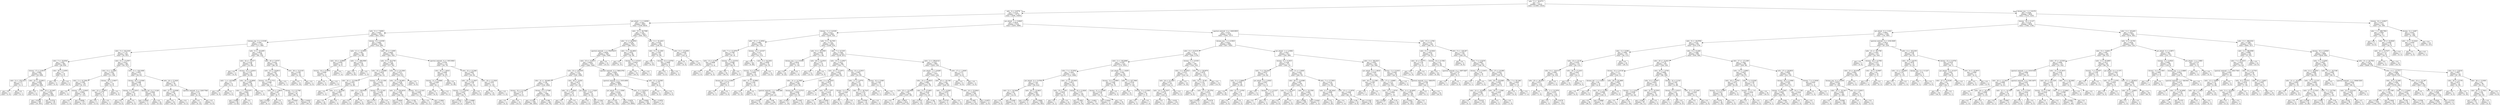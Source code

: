 digraph Tree {
node [shape=box] ;
0 [label="mfcc - 5 <= -38.9773\ngini = 0.5\nsamples = 23618\nvalue = [11808, 11810]"] ;
1 [label="mfcc - 6 <= 6.8779\ngini = 0.4123\nsamples = 14779\nvalue = [4294, 10485]"] ;
0 -> 1 [labeldistance=2.5, labelangle=45, headlabel="True"] ;
2 [label="pre_attack - 1 <= 0.8056\ngini = 0.1921\nsamples = 9655\nvalue = [1039, 8616]"] ;
1 -> 2 ;
3 [label="mfcc - 6 <= -7.9656\ngini = 0.4441\nsamples = 1812\nvalue = [603, 1209]"] ;
2 -> 3 ;
4 [label="chroma_avg - 0 <= 0.4168\ngini = 0.2587\nsamples = 1120\nvalue = [171, 949]"] ;
3 -> 4 ;
5 [label="mfcc - 5 <= -63.2146\ngini = 0.1779\nsamples = 922\nvalue = [91, 831]"] ;
4 -> 5 ;
6 [label="mfcc - 7 <= 19.4544\ngini = 0.081\nsamples = 662\nvalue = [28, 634]"] ;
5 -> 6 ;
7 [label="chroma - 17 <= 0.0015\ngini = 0.0681\nsamples = 652\nvalue = [23, 629]"] ;
6 -> 7 ;
8 [label="mfcc - 0 <= -370.2213\ngini = 0.375\nsamples = 4\nvalue = [3, 1]"] ;
7 -> 8 ;
9 [label="gini = 0.0\nsamples = 3\nvalue = [3, 0]"] ;
8 -> 9 ;
10 [label="gini = 0.0\nsamples = 1\nvalue = [0, 1]"] ;
8 -> 10 ;
11 [label="mfcc - 22 <= -32.6912\ngini = 0.0598\nsamples = 648\nvalue = [20, 628]"] ;
7 -> 11 ;
12 [label="gini = 0.0\nsamples = 2\nvalue = [2, 0]"] ;
11 -> 12 ;
13 [label="mfcc - 18 <= 16.2407\ngini = 0.0542\nsamples = 646\nvalue = [18, 628]"] ;
11 -> 13 ;
14 [label="gini = 0.0329\nsamples = 597\nvalue = [10, 587]"] ;
13 -> 14 ;
15 [label="gini = 0.2732\nsamples = 49\nvalue = [8, 41]"] ;
13 -> 15 ;
16 [label="mfcc - 39 <= 5.3876\ngini = 0.5\nsamples = 10\nvalue = [5, 5]"] ;
6 -> 16 ;
17 [label="gini = 0.0\nsamples = 5\nvalue = [5, 0]"] ;
16 -> 17 ;
18 [label="gini = 0.0\nsamples = 5\nvalue = [0, 5]"] ;
16 -> 18 ;
19 [label="mfcc - 8 <= -17.4767\ngini = 0.3672\nsamples = 260\nvalue = [63, 197]"] ;
5 -> 19 ;
20 [label="mfcc - 9 <= -4.1469\ngini = 0.1593\nsamples = 149\nvalue = [13, 136]"] ;
19 -> 20 ;
21 [label="mfcc - 2 <= 41.2502\ngini = 0.1085\nsamples = 139\nvalue = [8, 131]"] ;
20 -> 21 ;
22 [label="gini = 0.0\nsamples = 1\nvalue = [1, 0]"] ;
21 -> 22 ;
23 [label="chroma - 17 <= 0.0045\ngini = 0.0963\nsamples = 138\nvalue = [7, 131]"] ;
21 -> 23 ;
24 [label="gini = 0.0\nsamples = 1\nvalue = [1, 0]"] ;
23 -> 24 ;
25 [label="gini = 0.0838\nsamples = 137\nvalue = [6, 131]"] ;
23 -> 25 ;
26 [label="chroma - 18 <= 0.0917\ngini = 0.5\nsamples = 10\nvalue = [5, 5]"] ;
20 -> 26 ;
27 [label="mfcc - 23 <= -0.0872\ngini = 0.2778\nsamples = 6\nvalue = [5, 1]"] ;
26 -> 27 ;
28 [label="gini = 0.0\nsamples = 5\nvalue = [5, 0]"] ;
27 -> 28 ;
29 [label="gini = 0.0\nsamples = 1\nvalue = [0, 1]"] ;
27 -> 29 ;
30 [label="gini = 0.0\nsamples = 4\nvalue = [0, 4]"] ;
26 -> 30 ;
31 [label="mfcc - 0 <= -434.4498\ngini = 0.4951\nsamples = 111\nvalue = [50, 61]"] ;
19 -> 31 ;
32 [label="chroma - 20 <= 0.0364\ngini = 0.2486\nsamples = 55\nvalue = [8, 47]"] ;
31 -> 32 ;
33 [label="chroma - 9 <= 0.2814\ngini = 0.48\nsamples = 10\nvalue = [6, 4]"] ;
32 -> 33 ;
34 [label="gini = 0.0\nsamples = 6\nvalue = [6, 0]"] ;
33 -> 34 ;
35 [label="gini = 0.0\nsamples = 4\nvalue = [0, 4]"] ;
33 -> 35 ;
36 [label="chroma_std - 0 <= 0.228\ngini = 0.0849\nsamples = 45\nvalue = [2, 43]"] ;
32 -> 36 ;
37 [label="gini = 0.4444\nsamples = 3\nvalue = [2, 1]"] ;
36 -> 37 ;
38 [label="gini = 0.0\nsamples = 42\nvalue = [0, 42]"] ;
36 -> 38 ;
39 [label="mfcc - 20 <= 5.1628\ngini = 0.375\nsamples = 56\nvalue = [42, 14]"] ;
31 -> 39 ;
40 [label="mfcc - 27 <= 14.8388\ngini = 0.095\nsamples = 40\nvalue = [38, 2]"] ;
39 -> 40 ;
41 [label="gini = 0.0\nsamples = 38\nvalue = [38, 0]"] ;
40 -> 41 ;
42 [label="gini = 0.0\nsamples = 2\nvalue = [0, 2]"] ;
40 -> 42 ;
43 [label="spectral_centroid - 0 <= 2245.7546\ngini = 0.375\nsamples = 16\nvalue = [4, 12]"] ;
39 -> 43 ;
44 [label="gini = 0.0\nsamples = 12\nvalue = [0, 12]"] ;
43 -> 44 ;
45 [label="gini = 0.0\nsamples = 4\nvalue = [4, 0]"] ;
43 -> 45 ;
46 [label="mfcc - 6 <= -18.2495\ngini = 0.4816\nsamples = 198\nvalue = [80, 118]"] ;
4 -> 46 ;
47 [label="mfcc - 32 <= -15.517\ngini = 0.2149\nsamples = 98\nvalue = [12, 86]"] ;
46 -> 47 ;
48 [label="gini = 0.0\nsamples = 4\nvalue = [4, 0]"] ;
47 -> 48 ;
49 [label="chroma - 23 <= 0.0616\ngini = 0.1557\nsamples = 94\nvalue = [8, 86]"] ;
47 -> 49 ;
50 [label="mfcc - 1 <= -415.8621\ngini = 0.5\nsamples = 8\nvalue = [4, 4]"] ;
49 -> 50 ;
51 [label="gini = 0.0\nsamples = 4\nvalue = [0, 4]"] ;
50 -> 51 ;
52 [label="gini = 0.0\nsamples = 4\nvalue = [4, 0]"] ;
50 -> 52 ;
53 [label="mfcc - 34 <= 22.8958\ngini = 0.0887\nsamples = 86\nvalue = [4, 82]"] ;
49 -> 53 ;
54 [label="mfcc - 1 <= -279.5371\ngini = 0.0681\nsamples = 85\nvalue = [3, 82]"] ;
53 -> 54 ;
55 [label="gini = 0.0465\nsamples = 84\nvalue = [2, 82]"] ;
54 -> 55 ;
56 [label="gini = 0.0\nsamples = 1\nvalue = [1, 0]"] ;
54 -> 56 ;
57 [label="gini = 0.0\nsamples = 1\nvalue = [1, 0]"] ;
53 -> 57 ;
58 [label="mfcc - 25 <= 7.0737\ngini = 0.4352\nsamples = 100\nvalue = [68, 32]"] ;
46 -> 58 ;
59 [label="mfcc - 22 <= 18.6914\ngini = 0.3367\nsamples = 84\nvalue = [66, 18]"] ;
58 -> 59 ;
60 [label="chroma - 15 <= 0.1712\ngini = 0.2449\nsamples = 77\nvalue = [66, 11]"] ;
59 -> 60 ;
61 [label="mfcc - 18 <= 1.9919\ngini = 0.497\nsamples = 13\nvalue = [6, 7]"] ;
60 -> 61 ;
62 [label="gini = 0.2449\nsamples = 7\nvalue = [6, 1]"] ;
61 -> 62 ;
63 [label="gini = 0.0\nsamples = 6\nvalue = [0, 6]"] ;
61 -> 63 ;
64 [label="chroma - 4 <= 0.1769\ngini = 0.1172\nsamples = 64\nvalue = [60, 4]"] ;
60 -> 64 ;
65 [label="gini = 0.4444\nsamples = 3\nvalue = [1, 2]"] ;
64 -> 65 ;
66 [label="gini = 0.0634\nsamples = 61\nvalue = [59, 2]"] ;
64 -> 66 ;
67 [label="gini = 0.0\nsamples = 7\nvalue = [0, 7]"] ;
59 -> 67 ;
68 [label="mfcc - 39 <= 10.4145\ngini = 0.2188\nsamples = 16\nvalue = [2, 14]"] ;
58 -> 68 ;
69 [label="gini = 0.0\nsamples = 14\nvalue = [0, 14]"] ;
68 -> 69 ;
70 [label="gini = 0.0\nsamples = 2\nvalue = [2, 0]"] ;
68 -> 70 ;
71 [label="chroma - 9 <= 0.0358\ngini = 0.4691\nsamples = 692\nvalue = [432, 260]"] ;
3 -> 71 ;
72 [label="mfcc - 11 <= -13.5614\ngini = 0.168\nsamples = 108\nvalue = [10, 98]"] ;
71 -> 72 ;
73 [label="mfcc - 16 <= -6.9993\ngini = 0.4592\nsamples = 14\nvalue = [9, 5]"] ;
72 -> 73 ;
74 [label="chroma - 19 <= 0.3978\ngini = 0.4082\nsamples = 7\nvalue = [2, 5]"] ;
73 -> 74 ;
75 [label="gini = 0.0\nsamples = 5\nvalue = [0, 5]"] ;
74 -> 75 ;
76 [label="gini = 0.0\nsamples = 2\nvalue = [2, 0]"] ;
74 -> 76 ;
77 [label="gini = 0.0\nsamples = 7\nvalue = [7, 0]"] ;
73 -> 77 ;
78 [label="mfcc - 1 <= -306.0569\ngini = 0.0211\nsamples = 94\nvalue = [1, 93]"] ;
72 -> 78 ;
79 [label="gini = 0.0\nsamples = 93\nvalue = [0, 93]"] ;
78 -> 79 ;
80 [label="gini = 0.0\nsamples = 1\nvalue = [1, 0]"] ;
78 -> 80 ;
81 [label="mfcc - 20 <= 7.3595\ngini = 0.4009\nsamples = 584\nvalue = [422, 162]"] ;
71 -> 81 ;
82 [label="mfcc - 8 <= -24.2736\ngini = 0.3154\nsamples = 469\nvalue = [377, 92]"] ;
81 -> 82 ;
83 [label="mfcc - 18 <= -8.4089\ngini = 0.4919\nsamples = 55\nvalue = [24, 31]"] ;
82 -> 83 ;
84 [label="mfcc - 34 <= -12.3356\ngini = 0.1653\nsamples = 22\nvalue = [2, 20]"] ;
83 -> 84 ;
85 [label="gini = 0.0\nsamples = 1\nvalue = [1, 0]"] ;
84 -> 85 ;
86 [label="mfcc - 4 <= -32.2528\ngini = 0.0907\nsamples = 21\nvalue = [1, 20]"] ;
84 -> 86 ;
87 [label="gini = 0.0\nsamples = 20\nvalue = [0, 20]"] ;
86 -> 87 ;
88 [label="gini = 0.0\nsamples = 1\nvalue = [1, 0]"] ;
86 -> 88 ;
89 [label="chroma - 17 <= 0.1358\ngini = 0.4444\nsamples = 33\nvalue = [22, 11]"] ;
83 -> 89 ;
90 [label="mfcc - 4 <= -104.6525\ngini = 0.32\nsamples = 10\nvalue = [2, 8]"] ;
89 -> 90 ;
91 [label="gini = 0.0\nsamples = 2\nvalue = [2, 0]"] ;
90 -> 91 ;
92 [label="gini = 0.0\nsamples = 8\nvalue = [0, 8]"] ;
90 -> 92 ;
93 [label="chroma - 4 <= 0.1451\ngini = 0.2268\nsamples = 23\nvalue = [20, 3]"] ;
89 -> 93 ;
94 [label="gini = 0.375\nsamples = 4\nvalue = [1, 3]"] ;
93 -> 94 ;
95 [label="gini = 0.0\nsamples = 19\nvalue = [19, 0]"] ;
93 -> 95 ;
96 [label="mfcc - 23 <= 23.2584\ngini = 0.2513\nsamples = 414\nvalue = [353, 61]"] ;
82 -> 96 ;
97 [label="mfcc - 15 <= 30.4951\ngini = 0.2238\nsamples = 405\nvalue = [353, 52]"] ;
96 -> 97 ;
98 [label="mfcc - 0 <= -518.4019\ngini = 0.1838\nsamples = 381\nvalue = [342, 39]"] ;
97 -> 98 ;
99 [label="gini = 0.4628\nsamples = 11\nvalue = [4, 7]"] ;
98 -> 99 ;
100 [label="gini = 0.158\nsamples = 370\nvalue = [338, 32]"] ;
98 -> 100 ;
101 [label="chroma - 19 <= 0.1431\ngini = 0.4965\nsamples = 24\nvalue = [11, 13]"] ;
97 -> 101 ;
102 [label="gini = 0.0\nsamples = 11\nvalue = [0, 11]"] ;
101 -> 102 ;
103 [label="gini = 0.2604\nsamples = 13\nvalue = [11, 2]"] ;
101 -> 103 ;
104 [label="gini = 0.0\nsamples = 9\nvalue = [0, 9]"] ;
96 -> 104 ;
105 [label="spectral_centroid - 0 <= 1933.9063\ngini = 0.4764\nsamples = 115\nvalue = [45, 70]"] ;
81 -> 105 ;
106 [label="mfcc - 26 <= 1.6024\ngini = 0.2008\nsamples = 53\nvalue = [6, 47]"] ;
105 -> 106 ;
107 [label="chroma - 21 <= 0.9486\ngini = 0.2449\nsamples = 7\nvalue = [6, 1]"] ;
106 -> 107 ;
108 [label="gini = 0.0\nsamples = 6\nvalue = [6, 0]"] ;
107 -> 108 ;
109 [label="gini = 0.0\nsamples = 1\nvalue = [0, 1]"] ;
107 -> 109 ;
110 [label="gini = 0.0\nsamples = 46\nvalue = [0, 46]"] ;
106 -> 110 ;
111 [label="mfcc - 32 <= 8.3366\ngini = 0.4667\nsamples = 62\nvalue = [39, 23]"] ;
105 -> 111 ;
112 [label="mfcc - 24 <= 11.4547\ngini = 0.3799\nsamples = 51\nvalue = [38, 13]"] ;
111 -> 112 ;
113 [label="chroma - 3 <= 0.6379\ngini = 0.2627\nsamples = 45\nvalue = [38, 7]"] ;
112 -> 113 ;
114 [label="gini = 0.1023\nsamples = 37\nvalue = [35, 2]"] ;
113 -> 114 ;
115 [label="gini = 0.4688\nsamples = 8\nvalue = [3, 5]"] ;
113 -> 115 ;
116 [label="gini = 0.0\nsamples = 6\nvalue = [0, 6]"] ;
112 -> 116 ;
117 [label="mfcc - 18 <= 11.2528\ngini = 0.1653\nsamples = 11\nvalue = [1, 10]"] ;
111 -> 117 ;
118 [label="gini = 0.0\nsamples = 10\nvalue = [0, 10]"] ;
117 -> 118 ;
119 [label="gini = 0.0\nsamples = 1\nvalue = [1, 0]"] ;
117 -> 119 ;
120 [label="mfcc - 10 <= 40.7588\ngini = 0.105\nsamples = 7843\nvalue = [436, 7407]"] ;
2 -> 120 ;
121 [label="mfcc - 11 <= 42.9554\ngini = 0.0726\nsamples = 7635\nvalue = [288, 7347]"] ;
120 -> 121 ;
122 [label="spectral_centroid - 1 <= 5520.9219\ngini = 0.0659\nsamples = 7567\nvalue = [258, 7309]"] ;
121 -> 122 ;
123 [label="mfcc - 15 <= -0.5513\ngini = 0.0635\nsamples = 7557\nvalue = [248, 7309]"] ;
122 -> 123 ;
124 [label="mfcc - 33 <= 18.9339\ngini = 0.1712\nsamples = 1745\nvalue = [165, 1580]"] ;
123 -> 124 ;
125 [label="mfcc - 31 <= -28.0653\ngini = 0.149\nsamples = 1702\nvalue = [138, 1564]"] ;
124 -> 125 ;
126 [label="chroma - 16 <= 0.1298\ngini = 0.2778\nsamples = 12\nvalue = [10, 2]"] ;
125 -> 126 ;
127 [label="gini = 0.0\nsamples = 2\nvalue = [0, 2]"] ;
126 -> 127 ;
128 [label="gini = 0.0\nsamples = 10\nvalue = [10, 0]"] ;
126 -> 128 ;
129 [label="chroma - 6 <= 0.7288\ngini = 0.14\nsamples = 1690\nvalue = [128, 1562]"] ;
125 -> 129 ;
130 [label="gini = 0.1163\nsamples = 1581\nvalue = [98, 1483]"] ;
129 -> 130 ;
131 [label="gini = 0.399\nsamples = 109\nvalue = [30, 79]"] ;
129 -> 131 ;
132 [label="mfcc - 36 <= -0.834\ngini = 0.4673\nsamples = 43\nvalue = [27, 16]"] ;
124 -> 132 ;
133 [label="mfcc - 32 <= 3.4924\ngini = 0.1472\nsamples = 25\nvalue = [23, 2]"] ;
132 -> 133 ;
134 [label="gini = 0.0\nsamples = 2\nvalue = [0, 2]"] ;
133 -> 134 ;
135 [label="gini = 0.0\nsamples = 23\nvalue = [23, 0]"] ;
133 -> 135 ;
136 [label="pre_attack - 1 <= 1.5229\ngini = 0.3457\nsamples = 18\nvalue = [4, 14]"] ;
132 -> 136 ;
137 [label="gini = 0.0\nsamples = 3\nvalue = [3, 0]"] ;
136 -> 137 ;
138 [label="gini = 0.1244\nsamples = 15\nvalue = [1, 14]"] ;
136 -> 138 ;
139 [label="spectral_centroid - 0 <= 5604.0781\ngini = 0.0282\nsamples = 5812\nvalue = [83, 5729]"] ;
123 -> 139 ;
140 [label="spectral_centroid - 0 <= 3103.4058\ngini = 0.0262\nsamples = 5804\nvalue = [77, 5727]"] ;
139 -> 140 ;
141 [label="pre_attack - 1 <= 1.2509\ngini = 0.0152\nsamples = 5357\nvalue = [41, 5316]"] ;
140 -> 141 ;
142 [label="gini = 0.1197\nsamples = 344\nvalue = [22, 322]"] ;
141 -> 142 ;
143 [label="gini = 0.0076\nsamples = 5013\nvalue = [19, 4994]"] ;
141 -> 143 ;
144 [label="mfcc - 9 <= 24.9214\ngini = 0.1481\nsamples = 447\nvalue = [36, 411]"] ;
140 -> 144 ;
145 [label="gini = 0.0929\nsamples = 430\nvalue = [21, 409]"] ;
144 -> 145 ;
146 [label="gini = 0.2076\nsamples = 17\nvalue = [15, 2]"] ;
144 -> 146 ;
147 [label="mfcc - 31 <= 6.0383\ngini = 0.375\nsamples = 8\nvalue = [6, 2]"] ;
139 -> 147 ;
148 [label="gini = 0.0\nsamples = 2\nvalue = [0, 2]"] ;
147 -> 148 ;
149 [label="gini = 0.0\nsamples = 6\nvalue = [6, 0]"] ;
147 -> 149 ;
150 [label="gini = 0.0\nsamples = 10\nvalue = [10, 0]"] ;
122 -> 150 ;
151 [label="mfcc - 5 <= -62.4604\ngini = 0.4931\nsamples = 68\nvalue = [30, 38]"] ;
121 -> 151 ;
152 [label="gini = 0.0\nsamples = 37\nvalue = [0, 37]"] ;
151 -> 152 ;
153 [label="chroma - 9 <= 0.5216\ngini = 0.0624\nsamples = 31\nvalue = [30, 1]"] ;
151 -> 153 ;
154 [label="gini = 0.0\nsamples = 30\nvalue = [30, 0]"] ;
153 -> 154 ;
155 [label="gini = 0.0\nsamples = 1\nvalue = [0, 1]"] ;
153 -> 155 ;
156 [label="mfcc - 4 <= -61.4431\ngini = 0.4105\nsamples = 208\nvalue = [148, 60]"] ;
120 -> 156 ;
157 [label="mfcc - 9 <= 21.3381\ngini = 0.1505\nsamples = 61\nvalue = [5, 56]"] ;
156 -> 157 ;
158 [label="gini = 0.0\nsamples = 53\nvalue = [0, 53]"] ;
157 -> 158 ;
159 [label="chroma - 13 <= 0.0704\ngini = 0.4688\nsamples = 8\nvalue = [5, 3]"] ;
157 -> 159 ;
160 [label="gini = 0.0\nsamples = 5\nvalue = [5, 0]"] ;
159 -> 160 ;
161 [label="gini = 0.0\nsamples = 3\nvalue = [0, 3]"] ;
159 -> 161 ;
162 [label="mfcc - 9 <= -15.2056\ngini = 0.0529\nsamples = 147\nvalue = [143, 4]"] ;
156 -> 162 ;
163 [label="gini = 0.0\nsamples = 4\nvalue = [0, 4]"] ;
162 -> 163 ;
164 [label="gini = 0.0\nsamples = 143\nvalue = [143, 0]"] ;
162 -> 164 ;
165 [label="pre_attack - 1 <= 0.8945\ngini = 0.4634\nsamples = 5124\nvalue = [3255, 1869]"] ;
1 -> 165 ;
166 [label="chroma - 11 <= 0.0169\ngini = 0.2337\nsamples = 2606\nvalue = [2254, 352]"] ;
165 -> 166 ;
167 [label="mfcc - 10 <= -11.8052\ngini = 0.4861\nsamples = 204\nvalue = [85, 119]"] ;
166 -> 167 ;
168 [label="mfcc - 7 <= 13.1878\ngini = 0.1509\nsamples = 73\nvalue = [67, 6]"] ;
167 -> 168 ;
169 [label="mfcc - 13 <= 0.785\ngini = 0.4898\nsamples = 7\nvalue = [3, 4]"] ;
168 -> 169 ;
170 [label="gini = 0.0\nsamples = 3\nvalue = [3, 0]"] ;
169 -> 170 ;
171 [label="gini = 0.0\nsamples = 4\nvalue = [0, 4]"] ;
169 -> 171 ;
172 [label="chroma - 11 <= 0.0154\ngini = 0.0588\nsamples = 66\nvalue = [64, 2]"] ;
168 -> 172 ;
173 [label="gini = 0.0\nsamples = 64\nvalue = [64, 0]"] ;
172 -> 173 ;
174 [label="gini = 0.0\nsamples = 2\nvalue = [0, 2]"] ;
172 -> 174 ;
175 [label="chroma - 12 <= 0.0147\ngini = 0.237\nsamples = 131\nvalue = [18, 113]"] ;
167 -> 175 ;
176 [label="gini = 0.0\nsamples = 98\nvalue = [0, 98]"] ;
175 -> 176 ;
177 [label="mfcc - 6 <= 34.1634\ngini = 0.4959\nsamples = 33\nvalue = [18, 15]"] ;
175 -> 177 ;
178 [label="chroma - 0 <= 0.2194\ngini = 0.4082\nsamples = 21\nvalue = [6, 15]"] ;
177 -> 178 ;
179 [label="chroma_std - 0 <= 0.2693\ngini = 0.2778\nsamples = 6\nvalue = [5, 1]"] ;
178 -> 179 ;
180 [label="gini = 0.0\nsamples = 1\nvalue = [0, 1]"] ;
179 -> 180 ;
181 [label="gini = 0.0\nsamples = 5\nvalue = [5, 0]"] ;
179 -> 181 ;
182 [label="mfcc - 31 <= 18.9982\ngini = 0.1244\nsamples = 15\nvalue = [1, 14]"] ;
178 -> 182 ;
183 [label="gini = 0.0\nsamples = 14\nvalue = [0, 14]"] ;
182 -> 183 ;
184 [label="gini = 0.0\nsamples = 1\nvalue = [1, 0]"] ;
182 -> 184 ;
185 [label="gini = 0.0\nsamples = 12\nvalue = [12, 0]"] ;
177 -> 185 ;
186 [label="mfcc - 9 <= -52.7051\ngini = 0.1752\nsamples = 2402\nvalue = [2169, 233]"] ;
166 -> 186 ;
187 [label="mfcc - 8 <= -45.3509\ngini = 0.4444\nsamples = 39\nvalue = [13, 26]"] ;
186 -> 187 ;
188 [label="chroma_avg - 1 <= 0.6304\ngini = 0.0832\nsamples = 23\nvalue = [1, 22]"] ;
187 -> 188 ;
189 [label="gini = 0.0\nsamples = 22\nvalue = [0, 22]"] ;
188 -> 189 ;
190 [label="gini = 0.0\nsamples = 1\nvalue = [1, 0]"] ;
188 -> 190 ;
191 [label="mfcc - 26 <= 12.4516\ngini = 0.375\nsamples = 16\nvalue = [12, 4]"] ;
187 -> 191 ;
192 [label="gini = 0.0\nsamples = 12\nvalue = [12, 0]"] ;
191 -> 192 ;
193 [label="gini = 0.0\nsamples = 4\nvalue = [0, 4]"] ;
191 -> 193 ;
194 [label="mfcc - 7 <= 8.7105\ngini = 0.1599\nsamples = 2363\nvalue = [2156, 207]"] ;
186 -> 194 ;
195 [label="mfcc - 10 <= 11.8527\ngini = 0.3231\nsamples = 380\nvalue = [303, 77]"] ;
194 -> 195 ;
196 [label="mfcc - 23 <= 13.3073\ngini = 0.2616\nsamples = 336\nvalue = [284, 52]"] ;
195 -> 196 ;
197 [label="mfcc - 31 <= 12.7905\ngini = 0.2076\nsamples = 306\nvalue = [270, 36]"] ;
196 -> 197 ;
198 [label="spectral_centroid - 1 <= 1956.468\ngini = 0.1462\nsamples = 277\nvalue = [255, 22]"] ;
197 -> 198 ;
199 [label="gini = 0.4152\nsamples = 51\nvalue = [36, 15]"] ;
198 -> 199 ;
200 [label="gini = 0.06\nsamples = 226\nvalue = [219, 7]"] ;
198 -> 200 ;
201 [label="chroma_std - 1 <= 0.2715\ngini = 0.4994\nsamples = 29\nvalue = [15, 14]"] ;
197 -> 201 ;
202 [label="gini = 0.1653\nsamples = 11\nvalue = [1, 10]"] ;
201 -> 202 ;
203 [label="gini = 0.3457\nsamples = 18\nvalue = [14, 4]"] ;
201 -> 203 ;
204 [label="mfcc - 2 <= 82.3619\ngini = 0.4978\nsamples = 30\nvalue = [14, 16]"] ;
196 -> 204 ;
205 [label="gini = 0.0\nsamples = 7\nvalue = [7, 0]"] ;
204 -> 205 ;
206 [label="mfcc - 22 <= 1.877\ngini = 0.4234\nsamples = 23\nvalue = [7, 16]"] ;
204 -> 206 ;
207 [label="gini = 0.0\nsamples = 4\nvalue = [4, 0]"] ;
206 -> 207 ;
208 [label="gini = 0.2659\nsamples = 19\nvalue = [3, 16]"] ;
206 -> 208 ;
209 [label="chroma - 23 <= 0.5031\ngini = 0.4907\nsamples = 44\nvalue = [19, 25]"] ;
195 -> 209 ;
210 [label="mfcc - 11 <= 3.0775\ngini = 0.375\nsamples = 32\nvalue = [8, 24]"] ;
209 -> 210 ;
211 [label="chroma - 0 <= 0.34\ngini = 0.2449\nsamples = 7\nvalue = [6, 1]"] ;
210 -> 211 ;
212 [label="gini = 0.0\nsamples = 6\nvalue = [6, 0]"] ;
211 -> 212 ;
213 [label="gini = 0.0\nsamples = 1\nvalue = [0, 1]"] ;
211 -> 213 ;
214 [label="mfcc - 10 <= 38.7425\ngini = 0.1472\nsamples = 25\nvalue = [2, 23]"] ;
210 -> 214 ;
215 [label="gini = 0.0799\nsamples = 24\nvalue = [1, 23]"] ;
214 -> 215 ;
216 [label="gini = 0.0\nsamples = 1\nvalue = [1, 0]"] ;
214 -> 216 ;
217 [label="chroma - 10 <= 0.069\ngini = 0.1528\nsamples = 12\nvalue = [11, 1]"] ;
209 -> 217 ;
218 [label="gini = 0.0\nsamples = 1\nvalue = [0, 1]"] ;
217 -> 218 ;
219 [label="gini = 0.0\nsamples = 11\nvalue = [11, 0]"] ;
217 -> 219 ;
220 [label="mfcc - 2 <= 256.6122\ngini = 0.1225\nsamples = 1983\nvalue = [1853, 130]"] ;
194 -> 220 ;
221 [label="pre_attack - 1 <= 0.6285\ngini = 0.1177\nsamples = 1975\nvalue = [1851, 124]"] ;
220 -> 221 ;
222 [label="mfcc - 33 <= 12.8023\ngini = 0.0881\nsamples = 1710\nvalue = [1631, 79]"] ;
221 -> 222 ;
223 [label="mfcc - 35 <= -22.0409\ngini = 0.067\nsamples = 1613\nvalue = [1557, 56]"] ;
222 -> 223 ;
224 [label="gini = 0.0\nsamples = 3\nvalue = [0, 3]"] ;
223 -> 224 ;
225 [label="gini = 0.0637\nsamples = 1610\nvalue = [1557, 53]"] ;
223 -> 225 ;
226 [label="mfcc - 9 <= -27.6651\ngini = 0.3618\nsamples = 97\nvalue = [74, 23]"] ;
222 -> 226 ;
227 [label="gini = 0.2778\nsamples = 18\nvalue = [3, 15]"] ;
226 -> 227 ;
228 [label="gini = 0.182\nsamples = 79\nvalue = [71, 8]"] ;
226 -> 228 ;
229 [label="mfcc - 25 <= -19.1361\ngini = 0.282\nsamples = 265\nvalue = [220, 45]"] ;
221 -> 229 ;
230 [label="mfcc - 13 <= 0.4283\ngini = 0.3878\nsamples = 19\nvalue = [5, 14]"] ;
229 -> 230 ;
231 [label="gini = 0.2778\nsamples = 6\nvalue = [5, 1]"] ;
230 -> 231 ;
232 [label="gini = 0.0\nsamples = 13\nvalue = [0, 13]"] ;
230 -> 232 ;
233 [label="mfcc - 16 <= 23.0924\ngini = 0.2203\nsamples = 246\nvalue = [215, 31]"] ;
229 -> 233 ;
234 [label="gini = 0.1697\nsamples = 235\nvalue = [213, 22]"] ;
233 -> 234 ;
235 [label="gini = 0.2975\nsamples = 11\nvalue = [2, 9]"] ;
233 -> 235 ;
236 [label="mfcc - 17 <= -1.8409\ngini = 0.375\nsamples = 8\nvalue = [2, 6]"] ;
220 -> 236 ;
237 [label="gini = 0.0\nsamples = 6\nvalue = [0, 6]"] ;
236 -> 237 ;
238 [label="gini = 0.0\nsamples = 2\nvalue = [2, 0]"] ;
236 -> 238 ;
239 [label="spectral_centroid - 0 <= 4449.9839\ngini = 0.479\nsamples = 2518\nvalue = [1001, 1517]"] ;
165 -> 239 ;
240 [label="chroma_avg - 1 <= 0.3816\ngini = 0.4247\nsamples = 2082\nvalue = [637, 1445]"] ;
239 -> 240 ;
241 [label="mfcc - 9 <= 23.6103\ngini = 0.32\nsamples = 1470\nvalue = [294, 1176]"] ;
240 -> 241 ;
242 [label="mfcc - 2 <= 193.0686\ngini = 0.2397\nsamples = 1221\nvalue = [170, 1051]"] ;
241 -> 242 ;
243 [label="mfcc - 7 <= 37.9762\ngini = 0.1803\nsamples = 1118\nvalue = [112, 1006]"] ;
242 -> 243 ;
244 [label="pre_attack - 0 <= 0.4706\ngini = 0.1141\nsamples = 971\nvalue = [59, 912]"] ;
243 -> 244 ;
245 [label="mfcc - 9 <= -24.5406\ngini = 0.48\nsamples = 20\nvalue = [12, 8]"] ;
244 -> 245 ;
246 [label="gini = 0.0\nsamples = 6\nvalue = [0, 6]"] ;
245 -> 246 ;
247 [label="gini = 0.2449\nsamples = 14\nvalue = [12, 2]"] ;
245 -> 247 ;
248 [label="mfcc - 36 <= -23.0631\ngini = 0.094\nsamples = 951\nvalue = [47, 904]"] ;
244 -> 248 ;
249 [label="gini = 0.2778\nsamples = 6\nvalue = [5, 1]"] ;
248 -> 249 ;
250 [label="gini = 0.0849\nsamples = 945\nvalue = [42, 903]"] ;
248 -> 250 ;
251 [label="mfcc - 11 <= -25.2444\ngini = 0.4611\nsamples = 147\nvalue = [53, 94]"] ;
243 -> 251 ;
252 [label="mfcc - 35 <= -4.64\ngini = 0.0832\nsamples = 23\nvalue = [22, 1]"] ;
251 -> 252 ;
253 [label="gini = 0.0\nsamples = 1\nvalue = [0, 1]"] ;
252 -> 253 ;
254 [label="gini = 0.0\nsamples = 22\nvalue = [22, 0]"] ;
252 -> 254 ;
255 [label="chroma - 18 <= 0.2826\ngini = 0.375\nsamples = 124\nvalue = [31, 93]"] ;
251 -> 255 ;
256 [label="gini = 0.1855\nsamples = 87\nvalue = [9, 78]"] ;
255 -> 256 ;
257 [label="gini = 0.4821\nsamples = 37\nvalue = [22, 15]"] ;
255 -> 257 ;
258 [label="pre_attack - 0 <= 1.8255\ngini = 0.492\nsamples = 103\nvalue = [58, 45]"] ;
242 -> 258 ;
259 [label="chroma - 13 <= 0.5993\ngini = 0.1626\nsamples = 56\nvalue = [51, 5]"] ;
258 -> 259 ;
260 [label="chroma - 21 <= 0.0295\ngini = 0.0726\nsamples = 53\nvalue = [51, 2]"] ;
259 -> 260 ;
261 [label="gini = 0.4444\nsamples = 3\nvalue = [1, 2]"] ;
260 -> 261 ;
262 [label="gini = 0.0\nsamples = 50\nvalue = [50, 0]"] ;
260 -> 262 ;
263 [label="gini = 0.0\nsamples = 3\nvalue = [0, 3]"] ;
259 -> 263 ;
264 [label="mfcc - 2 <= 227.7906\ngini = 0.2535\nsamples = 47\nvalue = [7, 40]"] ;
258 -> 264 ;
265 [label="gini = 0.0\nsamples = 37\nvalue = [0, 37]"] ;
264 -> 265 ;
266 [label="chroma - 9 <= 0.2593\ngini = 0.42\nsamples = 10\nvalue = [7, 3]"] ;
264 -> 266 ;
267 [label="gini = 0.0\nsamples = 3\nvalue = [0, 3]"] ;
266 -> 267 ;
268 [label="gini = 0.0\nsamples = 7\nvalue = [7, 0]"] ;
266 -> 268 ;
269 [label="chroma - 3 <= 0.0181\ngini = 0.5\nsamples = 249\nvalue = [124, 125]"] ;
241 -> 269 ;
270 [label="mfcc - 2 <= 99.5522\ngini = 0.2107\nsamples = 117\nvalue = [103, 14]"] ;
269 -> 270 ;
271 [label="mfcc - 24 <= 21.2641\ngini = 0.072\nsamples = 107\nvalue = [103, 4]"] ;
270 -> 271 ;
272 [label="mfcc - 16 <= -16.1837\ngini = 0.0374\nsamples = 105\nvalue = [103, 2]"] ;
271 -> 272 ;
273 [label="gini = 0.0\nsamples = 1\nvalue = [0, 1]"] ;
272 -> 273 ;
274 [label="gini = 0.019\nsamples = 104\nvalue = [103, 1]"] ;
272 -> 274 ;
275 [label="gini = 0.0\nsamples = 2\nvalue = [0, 2]"] ;
271 -> 275 ;
276 [label="gini = 0.0\nsamples = 10\nvalue = [0, 10]"] ;
270 -> 276 ;
277 [label="mfcc - 10 <= 39.0679\ngini = 0.2676\nsamples = 132\nvalue = [21, 111]"] ;
269 -> 277 ;
278 [label="mfcc - 10 <= -25.48\ngini = 0.1116\nsamples = 118\nvalue = [7, 111]"] ;
277 -> 278 ;
279 [label="gini = 0.0\nsamples = 4\nvalue = [4, 0]"] ;
278 -> 279 ;
280 [label="mfcc - 12 <= -30.2754\ngini = 0.0512\nsamples = 114\nvalue = [3, 111]"] ;
278 -> 280 ;
281 [label="gini = 0.4444\nsamples = 3\nvalue = [2, 1]"] ;
280 -> 281 ;
282 [label="gini = 0.0179\nsamples = 111\nvalue = [1, 110]"] ;
280 -> 282 ;
283 [label="gini = 0.0\nsamples = 14\nvalue = [14, 0]"] ;
277 -> 283 ;
284 [label="pre_attack - 1 <= 2.8482\ngini = 0.4927\nsamples = 612\nvalue = [343, 269]"] ;
240 -> 284 ;
285 [label="chroma - 6 <= 0.1815\ngini = 0.3148\nsamples = 373\nvalue = [300, 73]"] ;
284 -> 285 ;
286 [label="mfcc - 7 <= 30.3245\ngini = 0.4675\nsamples = 51\nvalue = [19, 32]"] ;
285 -> 286 ;
287 [label="mfcc - 9 <= 3.4668\ngini = 0.2509\nsamples = 34\nvalue = [5, 29]"] ;
286 -> 287 ;
288 [label="gini = 0.0\nsamples = 24\nvalue = [0, 24]"] ;
287 -> 288 ;
289 [label="mfcc - 21 <= -2.4761\ngini = 0.5\nsamples = 10\nvalue = [5, 5]"] ;
287 -> 289 ;
290 [label="gini = 0.0\nsamples = 5\nvalue = [5, 0]"] ;
289 -> 290 ;
291 [label="gini = 0.0\nsamples = 5\nvalue = [0, 5]"] ;
289 -> 291 ;
292 [label="pre_attack - 0 <= 2.0543\ngini = 0.2907\nsamples = 17\nvalue = [14, 3]"] ;
286 -> 292 ;
293 [label="gini = 0.0\nsamples = 13\nvalue = [13, 0]"] ;
292 -> 293 ;
294 [label="chroma - 17 <= 0.2327\ngini = 0.375\nsamples = 4\nvalue = [1, 3]"] ;
292 -> 294 ;
295 [label="gini = 0.0\nsamples = 1\nvalue = [1, 0]"] ;
294 -> 295 ;
296 [label="gini = 0.0\nsamples = 3\nvalue = [0, 3]"] ;
294 -> 296 ;
297 [label="mfcc - 21 <= 1.0406\ngini = 0.2222\nsamples = 322\nvalue = [281, 41]"] ;
285 -> 297 ;
298 [label="mfcc - 29 <= -12.6398\ngini = 0.095\nsamples = 220\nvalue = [209, 11]"] ;
297 -> 298 ;
299 [label="mfcc - 7 <= 52.3277\ngini = 0.375\nsamples = 8\nvalue = [2, 6]"] ;
298 -> 299 ;
300 [label="gini = 0.0\nsamples = 6\nvalue = [0, 6]"] ;
299 -> 300 ;
301 [label="gini = 0.0\nsamples = 2\nvalue = [2, 0]"] ;
299 -> 301 ;
302 [label="mfcc - 25 <= 19.1559\ngini = 0.0461\nsamples = 212\nvalue = [207, 5]"] ;
298 -> 302 ;
303 [label="gini = 0.0283\nsamples = 209\nvalue = [206, 3]"] ;
302 -> 303 ;
304 [label="gini = 0.4444\nsamples = 3\nvalue = [1, 2]"] ;
302 -> 304 ;
305 [label="mfcc - 7 <= 17.7953\ngini = 0.4152\nsamples = 102\nvalue = [72, 30]"] ;
297 -> 305 ;
306 [label="mfcc - 0 <= -195.3624\ngini = 0.4688\nsamples = 32\nvalue = [12, 20]"] ;
305 -> 306 ;
307 [label="gini = 0.32\nsamples = 25\nvalue = [5, 20]"] ;
306 -> 307 ;
308 [label="gini = 0.0\nsamples = 7\nvalue = [7, 0]"] ;
306 -> 308 ;
309 [label="mfcc - 15 <= -11.6578\ngini = 0.2449\nsamples = 70\nvalue = [60, 10]"] ;
305 -> 309 ;
310 [label="gini = 0.48\nsamples = 10\nvalue = [4, 6]"] ;
309 -> 310 ;
311 [label="gini = 0.1244\nsamples = 60\nvalue = [56, 4]"] ;
309 -> 311 ;
312 [label="mfcc - 0 <= -90.2223\ngini = 0.2951\nsamples = 239\nvalue = [43, 196]"] ;
284 -> 312 ;
313 [label="pre_attack - 0 <= 1.8018\ngini = 0.1639\nsamples = 211\nvalue = [19, 192]"] ;
312 -> 313 ;
314 [label="mfcc - 36 <= 13.1299\ngini = 0.2188\nsamples = 8\nvalue = [7, 1]"] ;
313 -> 314 ;
315 [label="gini = 0.0\nsamples = 7\nvalue = [7, 0]"] ;
314 -> 315 ;
316 [label="gini = 0.0\nsamples = 1\nvalue = [0, 1]"] ;
314 -> 316 ;
317 [label="mfcc - 17 <= -4.6985\ngini = 0.1112\nsamples = 203\nvalue = [12, 191]"] ;
313 -> 317 ;
318 [label="mfcc - 15 <= -1.9735\ngini = 0.4844\nsamples = 17\nvalue = [7, 10]"] ;
317 -> 318 ;
319 [label="gini = 0.2449\nsamples = 7\nvalue = [6, 1]"] ;
318 -> 319 ;
320 [label="gini = 0.18\nsamples = 10\nvalue = [1, 9]"] ;
318 -> 320 ;
321 [label="mfcc - 4 <= -24.4855\ngini = 0.0523\nsamples = 186\nvalue = [5, 181]"] ;
317 -> 321 ;
322 [label="gini = 0.0423\nsamples = 185\nvalue = [4, 181]"] ;
321 -> 322 ;
323 [label="gini = 0.0\nsamples = 1\nvalue = [1, 0]"] ;
321 -> 323 ;
324 [label="chroma - 2 <= 0.2018\ngini = 0.2449\nsamples = 28\nvalue = [24, 4]"] ;
312 -> 324 ;
325 [label="gini = 0.0\nsamples = 3\nvalue = [0, 3]"] ;
324 -> 325 ;
326 [label="spectral_centroid - 0 <= 1840.874\ngini = 0.0768\nsamples = 25\nvalue = [24, 1]"] ;
324 -> 326 ;
327 [label="gini = 0.0\nsamples = 1\nvalue = [0, 1]"] ;
326 -> 327 ;
328 [label="gini = 0.0\nsamples = 24\nvalue = [24, 0]"] ;
326 -> 328 ;
329 [label="mfcc - 15 <= -3.764\ngini = 0.2757\nsamples = 436\nvalue = [364, 72]"] ;
239 -> 329 ;
330 [label="mfcc - 9 <= -14.5444\ngini = 0.4912\nsamples = 83\nvalue = [36, 47]"] ;
329 -> 330 ;
331 [label="mfcc - 21 <= 8.0771\ngini = 0.1139\nsamples = 33\nvalue = [31, 2]"] ;
330 -> 331 ;
332 [label="gini = 0.0\nsamples = 31\nvalue = [31, 0]"] ;
331 -> 332 ;
333 [label="gini = 0.0\nsamples = 2\nvalue = [0, 2]"] ;
331 -> 333 ;
334 [label="chroma - 14 <= 0.1562\ngini = 0.18\nsamples = 50\nvalue = [5, 45]"] ;
330 -> 334 ;
335 [label="gini = 0.0\nsamples = 44\nvalue = [0, 44]"] ;
334 -> 335 ;
336 [label="spectral_centroid - 0 <= 4597.9287\ngini = 0.2778\nsamples = 6\nvalue = [5, 1]"] ;
334 -> 336 ;
337 [label="gini = 0.0\nsamples = 1\nvalue = [0, 1]"] ;
336 -> 337 ;
338 [label="gini = 0.0\nsamples = 5\nvalue = [5, 0]"] ;
336 -> 338 ;
339 [label="mfcc - 5 <= -126.267\ngini = 0.1316\nsamples = 353\nvalue = [328, 25]"] ;
329 -> 339 ;
340 [label="gini = 0.0\nsamples = 9\nvalue = [0, 9]"] ;
339 -> 340 ;
341 [label="mfcc - 7 <= 0.5278\ngini = 0.0887\nsamples = 344\nvalue = [328, 16]"] ;
339 -> 341 ;
342 [label="chroma - 16 <= 0.2915\ngini = 0.42\nsamples = 10\nvalue = [3, 7]"] ;
341 -> 342 ;
343 [label="gini = 0.0\nsamples = 7\nvalue = [0, 7]"] ;
342 -> 343 ;
344 [label="gini = 0.0\nsamples = 3\nvalue = [3, 0]"] ;
342 -> 344 ;
345 [label="mfcc - 27 <= 24.696\ngini = 0.0524\nsamples = 334\nvalue = [325, 9]"] ;
341 -> 345 ;
346 [label="mfcc - 30 <= 25.0268\ngini = 0.0305\nsamples = 323\nvalue = [318, 5]"] ;
345 -> 346 ;
347 [label="mfcc - 14 <= -23.0563\ngini = 0.0186\nsamples = 320\nvalue = [317, 3]"] ;
346 -> 347 ;
348 [label="gini = 0.0\nsamples = 1\nvalue = [0, 1]"] ;
347 -> 348 ;
349 [label="gini = 0.0125\nsamples = 319\nvalue = [317, 2]"] ;
347 -> 349 ;
350 [label="mfcc - 39 <= -1.2298\ngini = 0.4444\nsamples = 3\nvalue = [1, 2]"] ;
346 -> 350 ;
351 [label="gini = 0.0\nsamples = 2\nvalue = [0, 2]"] ;
350 -> 351 ;
352 [label="gini = 0.0\nsamples = 1\nvalue = [1, 0]"] ;
350 -> 352 ;
353 [label="mfcc - 7 <= 55.1861\ngini = 0.4628\nsamples = 11\nvalue = [7, 4]"] ;
345 -> 353 ;
354 [label="gini = 0.0\nsamples = 4\nvalue = [0, 4]"] ;
353 -> 354 ;
355 [label="gini = 0.0\nsamples = 7\nvalue = [7, 0]"] ;
353 -> 355 ;
356 [label="chroma_avg - 1 <= 0.9179\ngini = 0.2549\nsamples = 8839\nvalue = [7514, 1325]"] ;
0 -> 356 [labeldistance=2.5, labelangle=-45, headlabel="False"] ;
357 [label="chroma - 18 <= 0.127\ngini = 0.2318\nsamples = 8638\nvalue = [7482, 1156]"] ;
356 -> 357 ;
358 [label="pre_attack - 0 <= 3.222\ngini = 0.4802\nsamples = 1236\nvalue = [741, 495]"] ;
357 -> 358 ;
359 [label="mfcc - 8 <= -44.9786\ngini = 0.4141\nsamples = 953\nvalue = [674, 279]"] ;
358 -> 359 ;
360 [label="mfcc - 4 <= 6.099\ngini = 0.3862\nsamples = 153\nvalue = [40, 113]"] ;
359 -> 360 ;
361 [label="mfcc - 23 <= 15.38\ngini = 0.2555\nsamples = 133\nvalue = [20, 113]"] ;
360 -> 361 ;
362 [label="mfcc - 9 <= -18.0115\ngini = 0.0981\nsamples = 116\nvalue = [6, 110]"] ;
361 -> 362 ;
363 [label="mfcc - 25 <= -40.4551\ngini = 0.0517\nsamples = 113\nvalue = [3, 110]"] ;
362 -> 363 ;
364 [label="gini = 0.0\nsamples = 1\nvalue = [1, 0]"] ;
363 -> 364 ;
365 [label="mfcc - 2 <= 14.2578\ngini = 0.0351\nsamples = 112\nvalue = [2, 110]"] ;
363 -> 365 ;
366 [label="gini = 0.0\nsamples = 1\nvalue = [1, 0]"] ;
365 -> 366 ;
367 [label="gini = 0.0179\nsamples = 111\nvalue = [1, 110]"] ;
365 -> 367 ;
368 [label="gini = 0.0\nsamples = 3\nvalue = [3, 0]"] ;
362 -> 368 ;
369 [label="mfcc - 26 <= 17.2243\ngini = 0.2907\nsamples = 17\nvalue = [14, 3]"] ;
361 -> 369 ;
370 [label="gini = 0.0\nsamples = 14\nvalue = [14, 0]"] ;
369 -> 370 ;
371 [label="gini = 0.0\nsamples = 3\nvalue = [0, 3]"] ;
369 -> 371 ;
372 [label="gini = 0.0\nsamples = 20\nvalue = [20, 0]"] ;
360 -> 372 ;
373 [label="mfcc - 6 <= 9.1292\ngini = 0.3289\nsamples = 800\nvalue = [634, 166]"] ;
359 -> 373 ;
374 [label="mfcc - 25 <= -5.2423\ngini = 0.4778\nsamples = 304\nvalue = [184, 120]"] ;
373 -> 374 ;
375 [label="chroma - 14 <= 0.0126\ngini = 0.173\nsamples = 115\nvalue = [104, 11]"] ;
374 -> 375 ;
376 [label="chroma_std - 1 <= 0.2831\ngini = 0.48\nsamples = 10\nvalue = [4, 6]"] ;
375 -> 376 ;
377 [label="gini = 0.0\nsamples = 4\nvalue = [4, 0]"] ;
376 -> 377 ;
378 [label="gini = 0.0\nsamples = 6\nvalue = [0, 6]"] ;
376 -> 378 ;
379 [label="mfcc - 26 <= 20.3609\ngini = 0.0907\nsamples = 105\nvalue = [100, 5]"] ;
375 -> 379 ;
380 [label="mfcc - 35 <= 11.644\ngini = 0.0566\nsamples = 103\nvalue = [100, 3]"] ;
379 -> 380 ;
381 [label="gini = 0.0\nsamples = 96\nvalue = [96, 0]"] ;
380 -> 381 ;
382 [label="gini = 0.4898\nsamples = 7\nvalue = [4, 3]"] ;
380 -> 382 ;
383 [label="gini = 0.0\nsamples = 2\nvalue = [0, 2]"] ;
379 -> 383 ;
384 [label="mfcc - 20 <= 1.4736\ngini = 0.4882\nsamples = 189\nvalue = [80, 109]"] ;
374 -> 384 ;
385 [label="mfcc - 9 <= -8.8547\ngini = 0.4923\nsamples = 137\nvalue = [77, 60]"] ;
384 -> 385 ;
386 [label="chroma - 3 <= 0.022\ngini = 0.4509\nsamples = 67\nvalue = [23, 44]"] ;
385 -> 386 ;
387 [label="gini = 0.0\nsamples = 12\nvalue = [12, 0]"] ;
386 -> 387 ;
388 [label="gini = 0.32\nsamples = 55\nvalue = [11, 44]"] ;
386 -> 388 ;
389 [label="mfcc - 22 <= 19.7974\ngini = 0.3527\nsamples = 70\nvalue = [54, 16]"] ;
385 -> 389 ;
390 [label="gini = 0.2812\nsamples = 65\nvalue = [54, 11]"] ;
389 -> 390 ;
391 [label="gini = 0.0\nsamples = 5\nvalue = [0, 5]"] ;
389 -> 391 ;
392 [label="chroma - 22 <= 0.332\ngini = 0.1087\nsamples = 52\nvalue = [3, 49]"] ;
384 -> 392 ;
393 [label="chroma - 8 <= 0.0213\ngini = 0.04\nsamples = 49\nvalue = [1, 48]"] ;
392 -> 393 ;
394 [label="gini = 0.5\nsamples = 2\nvalue = [1, 1]"] ;
393 -> 394 ;
395 [label="gini = 0.0\nsamples = 47\nvalue = [0, 47]"] ;
393 -> 395 ;
396 [label="mfcc - 6 <= -27.2395\ngini = 0.4444\nsamples = 3\nvalue = [2, 1]"] ;
392 -> 396 ;
397 [label="gini = 0.0\nsamples = 1\nvalue = [0, 1]"] ;
396 -> 397 ;
398 [label="gini = 0.0\nsamples = 2\nvalue = [2, 0]"] ;
396 -> 398 ;
399 [label="mfcc - 17 <= -17.1269\ngini = 0.1683\nsamples = 496\nvalue = [450, 46]"] ;
373 -> 399 ;
400 [label="mfcc - 14 <= -4.0993\ngini = 0.4835\nsamples = 66\nvalue = [39, 27]"] ;
399 -> 400 ;
401 [label="mfcc - 18 <= 3.0701\ngini = 0.3673\nsamples = 33\nvalue = [8, 25]"] ;
400 -> 401 ;
402 [label="chroma - 12 <= 0.3657\ngini = 0.1913\nsamples = 28\nvalue = [3, 25]"] ;
401 -> 402 ;
403 [label="gini = 0.074\nsamples = 26\nvalue = [1, 25]"] ;
402 -> 403 ;
404 [label="gini = 0.0\nsamples = 2\nvalue = [2, 0]"] ;
402 -> 404 ;
405 [label="gini = 0.0\nsamples = 5\nvalue = [5, 0]"] ;
401 -> 405 ;
406 [label="mfcc - 7 <= 6.4349\ngini = 0.1139\nsamples = 33\nvalue = [31, 2]"] ;
400 -> 406 ;
407 [label="chroma - 11 <= 1.0\ngini = 0.4444\nsamples = 3\nvalue = [1, 2]"] ;
406 -> 407 ;
408 [label="gini = 0.0\nsamples = 1\nvalue = [1, 0]"] ;
407 -> 408 ;
409 [label="gini = 0.0\nsamples = 2\nvalue = [0, 2]"] ;
407 -> 409 ;
410 [label="gini = 0.0\nsamples = 30\nvalue = [30, 0]"] ;
406 -> 410 ;
411 [label="mfcc - 27 <= 28.8634\ngini = 0.0845\nsamples = 430\nvalue = [411, 19]"] ;
399 -> 411 ;
412 [label="chroma - 20 <= 0.3956\ngini = 0.0765\nsamples = 427\nvalue = [410, 17]"] ;
411 -> 412 ;
413 [label="chroma - 8 <= 0.002\ngini = 0.0683\nsamples = 424\nvalue = [409, 15]"] ;
412 -> 413 ;
414 [label="gini = 0.0\nsamples = 1\nvalue = [0, 1]"] ;
413 -> 414 ;
415 [label="gini = 0.064\nsamples = 423\nvalue = [409, 14]"] ;
413 -> 415 ;
416 [label="mfcc - 19 <= -7.86\ngini = 0.4444\nsamples = 3\nvalue = [1, 2]"] ;
412 -> 416 ;
417 [label="gini = 0.0\nsamples = 1\nvalue = [1, 0]"] ;
416 -> 417 ;
418 [label="gini = 0.0\nsamples = 2\nvalue = [0, 2]"] ;
416 -> 418 ;
419 [label="chroma - 7 <= 0.3938\ngini = 0.4444\nsamples = 3\nvalue = [1, 2]"] ;
411 -> 419 ;
420 [label="gini = 0.0\nsamples = 1\nvalue = [1, 0]"] ;
419 -> 420 ;
421 [label="gini = 0.0\nsamples = 2\nvalue = [0, 2]"] ;
419 -> 421 ;
422 [label="spectral_centroid - 0 <= 2192.9409\ngini = 0.3614\nsamples = 283\nvalue = [67, 216]"] ;
358 -> 422 ;
423 [label="mfcc - 21 <= -30.1706\ngini = 0.1822\nsamples = 217\nvalue = [22, 195]"] ;
422 -> 423 ;
424 [label="gini = 0.0\nsamples = 5\nvalue = [5, 0]"] ;
423 -> 424 ;
425 [label="chroma - 20 <= 0.3784\ngini = 0.1475\nsamples = 212\nvalue = [17, 195]"] ;
423 -> 425 ;
426 [label="mfcc - 23 <= 26.4355\ngini = 0.0941\nsamples = 202\nvalue = [10, 192]"] ;
425 -> 426 ;
427 [label="chroma_avg - 0 <= 0.4194\ngini = 0.0679\nsamples = 199\nvalue = [7, 192]"] ;
426 -> 427 ;
428 [label="mfcc - 18 <= -35.1617\ngini = 0.0406\nsamples = 193\nvalue = [4, 189]"] ;
427 -> 428 ;
429 [label="gini = 0.0\nsamples = 1\nvalue = [1, 0]"] ;
428 -> 429 ;
430 [label="gini = 0.0308\nsamples = 192\nvalue = [3, 189]"] ;
428 -> 430 ;
431 [label="mfcc - 6 <= 5.0813\ngini = 0.5\nsamples = 6\nvalue = [3, 3]"] ;
427 -> 431 ;
432 [label="gini = 0.0\nsamples = 3\nvalue = [0, 3]"] ;
431 -> 432 ;
433 [label="gini = 0.0\nsamples = 3\nvalue = [3, 0]"] ;
431 -> 433 ;
434 [label="gini = 0.0\nsamples = 3\nvalue = [3, 0]"] ;
426 -> 434 ;
435 [label="mfcc - 16 <= 15.9567\ngini = 0.42\nsamples = 10\nvalue = [7, 3]"] ;
425 -> 435 ;
436 [label="gini = 0.0\nsamples = 7\nvalue = [7, 0]"] ;
435 -> 436 ;
437 [label="gini = 0.0\nsamples = 3\nvalue = [0, 3]"] ;
435 -> 437 ;
438 [label="mfcc - 4 <= -45.2109\ngini = 0.4339\nsamples = 66\nvalue = [45, 21]"] ;
422 -> 438 ;
439 [label="mfcc - 33 <= 4.6176\ngini = 0.3878\nsamples = 19\nvalue = [5, 14]"] ;
438 -> 439 ;
440 [label="mfcc - 12 <= 16.8265\ngini = 0.1327\nsamples = 14\nvalue = [1, 13]"] ;
439 -> 440 ;
441 [label="gini = 0.0\nsamples = 13\nvalue = [0, 13]"] ;
440 -> 441 ;
442 [label="gini = 0.0\nsamples = 1\nvalue = [1, 0]"] ;
440 -> 442 ;
443 [label="chroma_avg - 0 <= 0.1227\ngini = 0.32\nsamples = 5\nvalue = [4, 1]"] ;
439 -> 443 ;
444 [label="gini = 0.0\nsamples = 1\nvalue = [0, 1]"] ;
443 -> 444 ;
445 [label="gini = 0.0\nsamples = 4\nvalue = [4, 0]"] ;
443 -> 445 ;
446 [label="chroma - 23 <= 0.4754\ngini = 0.2535\nsamples = 47\nvalue = [40, 7]"] ;
438 -> 446 ;
447 [label="pre_attack - 0 <= 9.3137\ngini = 0.095\nsamples = 40\nvalue = [38, 2]"] ;
446 -> 447 ;
448 [label="mfcc - 27 <= 15.5239\ngini = 0.05\nsamples = 39\nvalue = [38, 1]"] ;
447 -> 448 ;
449 [label="gini = 0.0\nsamples = 38\nvalue = [38, 0]"] ;
448 -> 449 ;
450 [label="gini = 0.0\nsamples = 1\nvalue = [0, 1]"] ;
448 -> 450 ;
451 [label="gini = 0.0\nsamples = 1\nvalue = [0, 1]"] ;
447 -> 451 ;
452 [label="mfcc - 9 <= -22.0675\ngini = 0.4082\nsamples = 7\nvalue = [2, 5]"] ;
446 -> 452 ;
453 [label="gini = 0.0\nsamples = 5\nvalue = [0, 5]"] ;
452 -> 453 ;
454 [label="gini = 0.0\nsamples = 2\nvalue = [2, 0]"] ;
452 -> 454 ;
455 [label="mfcc - 4 <= -45.4201\ngini = 0.1627\nsamples = 7402\nvalue = [6741, 661]"] ;
357 -> 455 ;
456 [label="mfcc - 6 <= 10.704\ngini = 0.4544\nsamples = 384\nvalue = [250, 134]"] ;
455 -> 456 ;
457 [label="mfcc - 8 <= -5.8201\ngini = 0.495\nsamples = 220\nvalue = [99, 121]"] ;
456 -> 457 ;
458 [label="mfcc - 37 <= -0.5336\ngini = 0.3694\nsamples = 135\nvalue = [33, 102]"] ;
457 -> 458 ;
459 [label="spectral_centroid - 1 <= 2319.5332\ngini = 0.4962\nsamples = 57\nvalue = [26, 31]"] ;
458 -> 459 ;
460 [label="mfcc - 24 <= -11.2023\ngini = 0.2688\nsamples = 25\nvalue = [4, 21]"] ;
459 -> 460 ;
461 [label="gini = 0.0\nsamples = 3\nvalue = [3, 0]"] ;
460 -> 461 ;
462 [label="mfcc - 20 <= -19.1671\ngini = 0.0868\nsamples = 22\nvalue = [1, 21]"] ;
460 -> 462 ;
463 [label="gini = 0.0\nsamples = 1\nvalue = [1, 0]"] ;
462 -> 463 ;
464 [label="gini = 0.0\nsamples = 21\nvalue = [0, 21]"] ;
462 -> 464 ;
465 [label="spectral_centroid - 0 <= 3301.6475\ngini = 0.4297\nsamples = 32\nvalue = [22, 10]"] ;
459 -> 465 ;
466 [label="mfcc - 21 <= -14.1047\ngini = 0.18\nsamples = 20\nvalue = [18, 2]"] ;
465 -> 466 ;
467 [label="gini = 0.0\nsamples = 1\nvalue = [0, 1]"] ;
466 -> 467 ;
468 [label="gini = 0.0997\nsamples = 19\nvalue = [18, 1]"] ;
466 -> 468 ;
469 [label="mfcc - 6 <= 2.7324\ngini = 0.4444\nsamples = 12\nvalue = [4, 8]"] ;
465 -> 469 ;
470 [label="gini = 0.0\nsamples = 8\nvalue = [0, 8]"] ;
469 -> 470 ;
471 [label="gini = 0.0\nsamples = 4\nvalue = [4, 0]"] ;
469 -> 471 ;
472 [label="mfcc - 14 <= 27.3915\ngini = 0.1634\nsamples = 78\nvalue = [7, 71]"] ;
458 -> 472 ;
473 [label="mfcc - 24 <= -19.1229\ngini = 0.1023\nsamples = 74\nvalue = [4, 70]"] ;
472 -> 473 ;
474 [label="chroma - 23 <= 0.196\ngini = 0.4444\nsamples = 3\nvalue = [2, 1]"] ;
473 -> 474 ;
475 [label="gini = 0.0\nsamples = 2\nvalue = [2, 0]"] ;
474 -> 475 ;
476 [label="gini = 0.0\nsamples = 1\nvalue = [0, 1]"] ;
474 -> 476 ;
477 [label="mfcc - 33 <= 12.4662\ngini = 0.0548\nsamples = 71\nvalue = [2, 69]"] ;
473 -> 477 ;
478 [label="gini = 0.0282\nsamples = 70\nvalue = [1, 69]"] ;
477 -> 478 ;
479 [label="gini = 0.0\nsamples = 1\nvalue = [1, 0]"] ;
477 -> 479 ;
480 [label="mfcc - 14 <= 44.4482\ngini = 0.375\nsamples = 4\nvalue = [3, 1]"] ;
472 -> 480 ;
481 [label="gini = 0.0\nsamples = 3\nvalue = [3, 0]"] ;
480 -> 481 ;
482 [label="gini = 0.0\nsamples = 1\nvalue = [0, 1]"] ;
480 -> 482 ;
483 [label="mfcc - 4 <= -67.0805\ngini = 0.3471\nsamples = 85\nvalue = [66, 19]"] ;
457 -> 483 ;
484 [label="chroma - 7 <= 0.0357\ngini = 0.1528\nsamples = 12\nvalue = [1, 11]"] ;
483 -> 484 ;
485 [label="gini = 0.0\nsamples = 1\nvalue = [1, 0]"] ;
484 -> 485 ;
486 [label="gini = 0.0\nsamples = 11\nvalue = [0, 11]"] ;
484 -> 486 ;
487 [label="pre_attack - 0 <= 0.1371\ngini = 0.1952\nsamples = 73\nvalue = [65, 8]"] ;
483 -> 487 ;
488 [label="mfcc - 22 <= -3.1076\ngini = 0.4938\nsamples = 9\nvalue = [4, 5]"] ;
487 -> 488 ;
489 [label="gini = 0.0\nsamples = 5\nvalue = [0, 5]"] ;
488 -> 489 ;
490 [label="gini = 0.0\nsamples = 4\nvalue = [4, 0]"] ;
488 -> 490 ;
491 [label="mfcc - 12 <= -29.0022\ngini = 0.0894\nsamples = 64\nvalue = [61, 3]"] ;
487 -> 491 ;
492 [label="mfcc - 25 <= -3.8654\ngini = 0.375\nsamples = 4\nvalue = [1, 3]"] ;
491 -> 492 ;
493 [label="gini = 0.0\nsamples = 1\nvalue = [1, 0]"] ;
492 -> 493 ;
494 [label="gini = 0.0\nsamples = 3\nvalue = [0, 3]"] ;
492 -> 494 ;
495 [label="gini = 0.0\nsamples = 60\nvalue = [60, 0]"] ;
491 -> 495 ;
496 [label="pre_attack - 0 <= 4.9671\ngini = 0.146\nsamples = 164\nvalue = [151, 13]"] ;
456 -> 496 ;
497 [label="chroma - 2 <= 0.0524\ngini = 0.0961\nsamples = 158\nvalue = [150, 8]"] ;
496 -> 497 ;
498 [label="chroma - 13 <= 0.1903\ngini = 0.4861\nsamples = 12\nvalue = [7, 5]"] ;
497 -> 498 ;
499 [label="gini = 0.0\nsamples = 7\nvalue = [7, 0]"] ;
498 -> 499 ;
500 [label="gini = 0.0\nsamples = 5\nvalue = [0, 5]"] ;
498 -> 500 ;
501 [label="chroma_avg - 1 <= 0.8885\ngini = 0.0403\nsamples = 146\nvalue = [143, 3]"] ;
497 -> 501 ;
502 [label="spectral_centroid - 1 <= 926.943\ngini = 0.0272\nsamples = 145\nvalue = [143, 2]"] ;
501 -> 502 ;
503 [label="gini = 0.0\nsamples = 1\nvalue = [0, 1]"] ;
502 -> 503 ;
504 [label="mfcc - 17 <= 16.4958\ngini = 0.0138\nsamples = 144\nvalue = [143, 1]"] ;
502 -> 504 ;
505 [label="gini = 0.0\nsamples = 140\nvalue = [140, 0]"] ;
504 -> 505 ;
506 [label="gini = 0.375\nsamples = 4\nvalue = [3, 1]"] ;
504 -> 506 ;
507 [label="gini = 0.0\nsamples = 1\nvalue = [0, 1]"] ;
501 -> 507 ;
508 [label="pre_attack - 1 <= 1.8881\ngini = 0.2778\nsamples = 6\nvalue = [1, 5]"] ;
496 -> 508 ;
509 [label="gini = 0.0\nsamples = 1\nvalue = [1, 0]"] ;
508 -> 509 ;
510 [label="gini = 0.0\nsamples = 5\nvalue = [0, 5]"] ;
508 -> 510 ;
511 [label="mfcc - 0 <= -680.0341\ngini = 0.1389\nsamples = 7018\nvalue = [6491, 527]"] ;
455 -> 511 ;
512 [label="mfcc - 2 <= 186.0596\ngini = 0.4988\nsamples = 120\nvalue = [57, 63]"] ;
511 -> 512 ;
513 [label="mfcc - 7 <= 27.3415\ngini = 0.4553\nsamples = 97\nvalue = [34, 63]"] ;
512 -> 513 ;
514 [label="spectral_centroid - 1 <= 2503.7393\ngini = 0.2293\nsamples = 53\nvalue = [7, 46]"] ;
513 -> 514 ;
515 [label="mfcc - 12 <= 9.6847\ngini = 0.115\nsamples = 49\nvalue = [3, 46]"] ;
514 -> 515 ;
516 [label="mfcc - 36 <= 1.6921\ngini = 0.5\nsamples = 6\nvalue = [3, 3]"] ;
515 -> 516 ;
517 [label="gini = 0.0\nsamples = 3\nvalue = [3, 0]"] ;
516 -> 517 ;
518 [label="gini = 0.0\nsamples = 3\nvalue = [0, 3]"] ;
516 -> 518 ;
519 [label="gini = 0.0\nsamples = 43\nvalue = [0, 43]"] ;
515 -> 519 ;
520 [label="gini = 0.0\nsamples = 4\nvalue = [4, 0]"] ;
514 -> 520 ;
521 [label="mfcc - 18 <= 9.7726\ngini = 0.4742\nsamples = 44\nvalue = [27, 17]"] ;
513 -> 521 ;
522 [label="mfcc - 9 <= 20.514\ngini = 0.4234\nsamples = 23\nvalue = [7, 16]"] ;
521 -> 522 ;
523 [label="mfcc - 5 <= -23.0265\ngini = 0.3457\nsamples = 9\nvalue = [7, 2]"] ;
522 -> 523 ;
524 [label="gini = 0.0\nsamples = 2\nvalue = [0, 2]"] ;
523 -> 524 ;
525 [label="gini = 0.0\nsamples = 7\nvalue = [7, 0]"] ;
523 -> 525 ;
526 [label="gini = 0.0\nsamples = 14\nvalue = [0, 14]"] ;
522 -> 526 ;
527 [label="mfcc - 25 <= 3.0931\ngini = 0.0907\nsamples = 21\nvalue = [20, 1]"] ;
521 -> 527 ;
528 [label="gini = 0.0\nsamples = 1\nvalue = [0, 1]"] ;
527 -> 528 ;
529 [label="gini = 0.0\nsamples = 20\nvalue = [20, 0]"] ;
527 -> 529 ;
530 [label="gini = 0.0\nsamples = 23\nvalue = [23, 0]"] ;
512 -> 530 ;
531 [label="chroma - 19 <= 0.0929\ngini = 0.1255\nsamples = 6898\nvalue = [6434, 464]"] ;
511 -> 531 ;
532 [label="mfcc - 5 <= 4.2256\ngini = 0.4427\nsamples = 260\nvalue = [174, 86]"] ;
531 -> 532 ;
533 [label="mfcc - 8 <= -40.6541\ngini = 0.4998\nsamples = 165\nvalue = [84, 81]"] ;
532 -> 533 ;
534 [label="mfcc - 31 <= -10.5677\ngini = 0.0605\nsamples = 32\nvalue = [1, 31]"] ;
533 -> 534 ;
535 [label="gini = 0.0\nsamples = 1\nvalue = [1, 0]"] ;
534 -> 535 ;
536 [label="gini = 0.0\nsamples = 31\nvalue = [0, 31]"] ;
534 -> 536 ;
537 [label="mfcc - 15 <= -6.1231\ngini = 0.4692\nsamples = 133\nvalue = [83, 50]"] ;
533 -> 537 ;
538 [label="mfcc - 27 <= -0.1424\ngini = 0.42\nsamples = 40\nvalue = [12, 28]"] ;
537 -> 538 ;
539 [label="gini = 0.0\nsamples = 8\nvalue = [8, 0]"] ;
538 -> 539 ;
540 [label="gini = 0.2188\nsamples = 32\nvalue = [4, 28]"] ;
538 -> 540 ;
541 [label="mfcc - 7 <= 19.7782\ngini = 0.3612\nsamples = 93\nvalue = [71, 22]"] ;
537 -> 541 ;
542 [label="gini = 0.499\nsamples = 44\nvalue = [23, 21]"] ;
541 -> 542 ;
543 [label="gini = 0.04\nsamples = 49\nvalue = [48, 1]"] ;
541 -> 543 ;
544 [label="mfcc - 15 <= -18.7196\ngini = 0.0997\nsamples = 95\nvalue = [90, 5]"] ;
532 -> 544 ;
545 [label="gini = 0.0\nsamples = 2\nvalue = [0, 2]"] ;
544 -> 545 ;
546 [label="spectral_centroid - 1 <= 10646.5293\ngini = 0.0624\nsamples = 93\nvalue = [90, 3]"] ;
544 -> 546 ;
547 [label="mfcc - 33 <= 16.4145\ngini = 0.0425\nsamples = 92\nvalue = [90, 2]"] ;
546 -> 547 ;
548 [label="gini = 0.022\nsamples = 90\nvalue = [89, 1]"] ;
547 -> 548 ;
549 [label="gini = 0.5\nsamples = 2\nvalue = [1, 1]"] ;
547 -> 549 ;
550 [label="gini = 0.0\nsamples = 1\nvalue = [0, 1]"] ;
546 -> 550 ;
551 [label="mfcc - 31 <= 18.7502\ngini = 0.1074\nsamples = 6638\nvalue = [6260, 378]"] ;
531 -> 551 ;
552 [label="mfcc - 4 <= -15.7711\ngini = 0.0968\nsamples = 6526\nvalue = [6193, 333]"] ;
551 -> 552 ;
553 [label="mfcc - 25 <= 9.1484\ngini = 0.1952\nsamples = 1770\nvalue = [1576, 194]"] ;
552 -> 553 ;
554 [label="mfcc - 17 <= 22.1385\ngini = 0.144\nsamples = 1575\nvalue = [1452, 123]"] ;
553 -> 554 ;
555 [label="gini = 0.1244\nsamples = 1545\nvalue = [1442, 103]"] ;
554 -> 555 ;
556 [label="gini = 0.4444\nsamples = 30\nvalue = [10, 20]"] ;
554 -> 556 ;
557 [label="mfcc - 6 <= 5.2844\ngini = 0.4631\nsamples = 195\nvalue = [124, 71]"] ;
553 -> 557 ;
558 [label="gini = 0.355\nsamples = 65\nvalue = [15, 50]"] ;
557 -> 558 ;
559 [label="gini = 0.2709\nsamples = 130\nvalue = [109, 21]"] ;
557 -> 559 ;
560 [label="mfcc - 15 <= -31.397\ngini = 0.0567\nsamples = 4756\nvalue = [4617, 139]"] ;
552 -> 560 ;
561 [label="gini = 0.0\nsamples = 5\nvalue = [0, 5]"] ;
560 -> 561 ;
562 [label="mfcc - 32 <= 25.5467\ngini = 0.0548\nsamples = 4751\nvalue = [4617, 134]"] ;
560 -> 562 ;
563 [label="gini = 0.0529\nsamples = 4745\nvalue = [4616, 129]"] ;
562 -> 563 ;
564 [label="gini = 0.2778\nsamples = 6\nvalue = [1, 5]"] ;
562 -> 564 ;
565 [label="mfcc - 6 <= -2.8318\ngini = 0.4807\nsamples = 112\nvalue = [67, 45]"] ;
551 -> 565 ;
566 [label="mfcc - 30 <= 3.7179\ngini = 0.2975\nsamples = 22\nvalue = [4, 18]"] ;
565 -> 566 ;
567 [label="gini = 0.0\nsamples = 4\nvalue = [4, 0]"] ;
566 -> 567 ;
568 [label="gini = 0.0\nsamples = 18\nvalue = [0, 18]"] ;
566 -> 568 ;
569 [label="mfcc - 39 <= 13.9391\ngini = 0.42\nsamples = 90\nvalue = [63, 27]"] ;
565 -> 569 ;
570 [label="mfcc - 20 <= 17.7021\ngini = 0.356\nsamples = 82\nvalue = [63, 19]"] ;
569 -> 570 ;
571 [label="gini = 0.3107\nsamples = 78\nvalue = [63, 15]"] ;
570 -> 571 ;
572 [label="gini = 0.0\nsamples = 4\nvalue = [0, 4]"] ;
570 -> 572 ;
573 [label="gini = 0.0\nsamples = 8\nvalue = [0, 8]"] ;
569 -> 573 ;
574 [label="chroma - 22 <= 0.9027\ngini = 0.2677\nsamples = 201\nvalue = [32, 169]"] ;
356 -> 574 ;
575 [label="mfcc - 1 <= -669.7902\ngini = 0.3926\nsamples = 41\nvalue = [30, 11]"] ;
574 -> 575 ;
576 [label="gini = 0.0\nsamples = 6\nvalue = [0, 6]"] ;
575 -> 576 ;
577 [label="mfcc - 35 <= 16.0928\ngini = 0.2449\nsamples = 35\nvalue = [30, 5]"] ;
575 -> 577 ;
578 [label="mfcc - 22 <= -8.7437\ngini = 0.1172\nsamples = 32\nvalue = [30, 2]"] ;
577 -> 578 ;
579 [label="gini = 0.0\nsamples = 2\nvalue = [0, 2]"] ;
578 -> 579 ;
580 [label="gini = 0.0\nsamples = 30\nvalue = [30, 0]"] ;
578 -> 580 ;
581 [label="gini = 0.0\nsamples = 3\nvalue = [0, 3]"] ;
577 -> 581 ;
582 [label="chroma - 6 <= 0.667\ngini = 0.0247\nsamples = 160\nvalue = [2, 158]"] ;
574 -> 582 ;
583 [label="mfcc - 13 <= 15.2424\ngini = 0.4444\nsamples = 3\nvalue = [2, 1]"] ;
582 -> 583 ;
584 [label="gini = 0.0\nsamples = 2\nvalue = [2, 0]"] ;
583 -> 584 ;
585 [label="gini = 0.0\nsamples = 1\nvalue = [0, 1]"] ;
583 -> 585 ;
586 [label="gini = 0.0\nsamples = 157\nvalue = [0, 157]"] ;
582 -> 586 ;
}